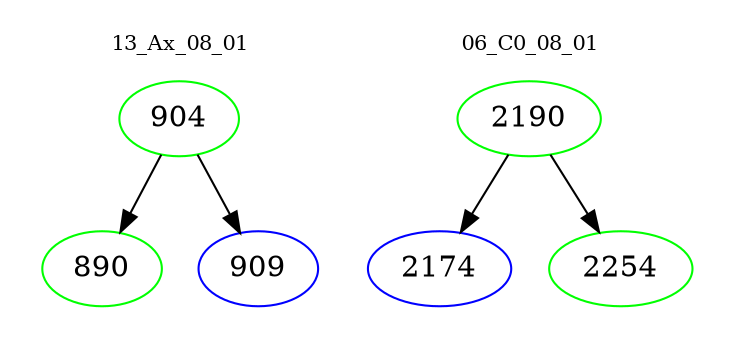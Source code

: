 digraph{
subgraph cluster_0 {
color = white
label = "13_Ax_08_01";
fontsize=10;
T0_904 [label="904", color="green"]
T0_904 -> T0_890 [color="black"]
T0_890 [label="890", color="green"]
T0_904 -> T0_909 [color="black"]
T0_909 [label="909", color="blue"]
}
subgraph cluster_1 {
color = white
label = "06_C0_08_01";
fontsize=10;
T1_2190 [label="2190", color="green"]
T1_2190 -> T1_2174 [color="black"]
T1_2174 [label="2174", color="blue"]
T1_2190 -> T1_2254 [color="black"]
T1_2254 [label="2254", color="green"]
}
}
